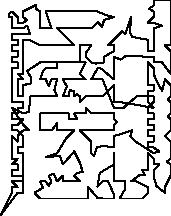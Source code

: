 unitsize(0.001cm);
// 56732.9
draw((200,400)--(0,0));
draw((0,0)--(300,400));
draw((300,400)--(400,400));
draw((400,400)--(400,500));
draw((400,500)--(400,800));
draw((400,800)--(400,900));
draw((400,900)--(400,1000));
draw((400,1000)--(400,1100));
draw((400,1100)--(300,1100));
draw((300,1100)--(300,1200));
draw((300,1200)--(400,1200));
draw((400,1200)--(400,1300));
draw((400,1300)--(400,1400));
draw((400,1400)--(300,1500));
draw((300,1500)--(200,1500));
draw((200,1500)--(200,1600));
draw((200,1600)--(300,1600));
draw((300,1600)--(400,1700));
draw((400,1700)--(300,1700));
draw((300,1700)--(200,1700));
draw((200,1700)--(200,1800));
draw((200,1800)--(300,1800));
draw((300,1800)--(300,1900));
draw((300,1900)--(400,1900));
draw((400,1900)--(400,2000));
draw((400,2000)--(300,2000));
draw((300,2000)--(200,2000));
draw((200,2000)--(200,2100));
draw((200,2100)--(200,2200));
draw((200,2200)--(200,2300));
draw((200,2300)--(200,2400));
draw((200,2400)--(200,2500));
draw((200,2500)--(200,2600));
draw((200,2600)--(300,2600));
draw((300,2600)--(300,2700));
draw((300,2700)--(200,2700));
draw((200,2700)--(200,2800));
draw((200,2800)--(300,2800));
draw((300,2800)--(300,2900));
draw((300,2900)--(200,2900));
draw((200,2900)--(200,3000));
draw((200,3000)--(300,3000));
draw((300,3000)--(300,3100));
draw((300,3100)--(200,3100));
draw((200,3100)--(200,3200));
draw((200,3200)--(300,3200));
draw((300,3200)--(400,3200));
draw((400,3200)--(520,3200));
draw((520,3200)--(469,3350));
draw((469,3350)--(400,3300));
draw((400,3300)--(300,3300));
draw((300,3300)--(200,3300));
draw((200,3300)--(200,3400));
draw((200,3400)--(200,3500));
draw((200,3500)--(150,3500));
draw((150,3500)--(150,3550));
draw((150,3550)--(200,3600));
draw((200,3600)--(300,3500));
draw((300,3500)--(300,3400));
draw((300,3400)--(400,3400));
draw((400,3400)--(469,3450));
draw((469,3450)--(400,3500));
draw((400,3500)--(400,3600));
draw((400,3600)--(620,3709));
draw((620,3709)--(620,3650));
draw((620,3650)--(700,3600));
draw((700,3600)--(700,3300));
draw((700,3300)--(800,3300));
draw((800,3300)--(900,3300));
draw((900,3300)--(800,3600));
draw((800,3600)--(900,3600));
draw((900,3600)--(1000,3600));
draw((1000,3600)--(1100,3600));
draw((1100,3600)--(1200,3600));
draw((1200,3600)--(1300,3600));
draw((1300,3600)--(1400,3600));
draw((1400,3600)--(1500,3600));
draw((1500,3600)--(1600,3600));
draw((1600,3600)--(1700,3600));
draw((1700,3600)--(1900,3520));
draw((1900,3520)--(2000,3500));
draw((2000,3500)--(1829,3450));
draw((1829,3450)--(1790,3330));
draw((1790,3330)--(1720,3409));
draw((1720,3409)--(1600,3300));
draw((1600,3300)--(1500,3300));
draw((1500,3300)--(1400,3300));
draw((1400,3300)--(1300,3300));
draw((1300,3300)--(1200,3300));
draw((1200,3300)--(1100,3300));
draw((1100,3300)--(1000,3300));
draw((1000,3300)--(1300,3000));
draw((1300,3000)--(1200,3000));
draw((1200,3000)--(1100,3000));
draw((1100,3000)--(1000,3000));
draw((1000,3000)--(900,3000));
draw((900,3000)--(800,3000));
draw((800,3000)--(700,3000));
draw((700,3000)--(500,3100));
draw((500,3100)--(400,3100));
draw((400,3100)--(400,3000));
draw((400,3000)--(400,2900));
draw((400,2900)--(400,2800));
draw((400,2800)--(400,2700));
draw((400,2700)--(400,2600));
draw((400,2600)--(400,2500));
draw((400,2500)--(300,2500));
draw((300,2500)--(400,2400));
draw((400,2400)--(300,2400));
draw((300,2400)--(300,2300));
draw((300,2300)--(300,2200));
draw((300,2200)--(300,2100));
draw((300,2100)--(400,2100));
draw((400,2100)--(400,2200));
draw((400,2200)--(400,2300));
draw((400,2300)--(540,2330));
draw((540,2330)--(540,2430));
draw((540,2430)--(469,2550));
draw((469,2550)--(700,2700));
draw((700,2700)--(800,2700));
draw((800,2700)--(900,2700));
draw((900,2700)--(1100,2700));
draw((1100,2700)--(1300,2700));
draw((1300,2700)--(1500,2700));
draw((1500,2700)--(1400,2500));
draw((1400,2500)--(1500,2400));
draw((1500,2400)--(1400,2400));
draw((1400,2400)--(1300,2400));
draw((1300,2400)--(1200,2400));
draw((1200,2400)--(1100,2400));
draw((1100,2400)--(1170,2280));
draw((1170,2280)--(1100,2100));
draw((1100,2100)--(1200,2100));
draw((1200,2100)--(1220,2210));
draw((1220,2210)--(1300,2200));
draw((1300,2200)--(1300,2100));
draw((1300,2100)--(1350,2140));
draw((1350,2140)--(1400,2100));
draw((1400,2100)--(1400,2000));
draw((1400,2000)--(1500,2100));
draw((1500,2100)--(1600,2100));
draw((1600,2100)--(1700,2100));
draw((1700,2100)--(1800,2100));
draw((1800,2100)--(2000,2300));
draw((2000,2300)--(2000,2200));
draw((2000,2200)--(2000,2100));
draw((2000,2100)--(2000,2000));
draw((2000,2000)--(2110,2000));
draw((2110,2000)--(2700,1900));
draw((2700,1900)--(2600,2000));
draw((2600,2000)--(2600,2200));
draw((2600,2200)--(2700,2200));
draw((2700,2200)--(2700,2300));
draw((2700,2300)--(2600,2300));
draw((2600,2300)--(2600,2400));
draw((2600,2400)--(2600,2500));
draw((2600,2500)--(2600,2600));
draw((2600,2600)--(2600,2700));
draw((2600,2700)--(2700,2600));
draw((2700,2600)--(2700,2500));
draw((2700,2500)--(2760,2360));
draw((2760,2360)--(2850,2200));
draw((2850,2200)--(2900,2400));
draw((2900,2400)--(3000,2300));
draw((3000,2300)--(3000,2200));
draw((3000,2200)--(3000,2100));
draw((3000,2100)--(2950,2050));
draw((2950,2050)--(3000,2000));
draw((3000,2000)--(3000,1900));
draw((3000,1900)--(3000,1800));
draw((3000,1800)--(2950,1750));
draw((2950,1750)--(3000,1700));
draw((3000,1700)--(3000,1600));
draw((3000,1600)--(3000,1500));
draw((3000,1500)--(2900,1400));
draw((2900,1400)--(3000,1300));
draw((3000,1300)--(3000,1200));
draw((3000,1200)--(3000,1100));
draw((3000,1100)--(3000,1000));
draw((3000,1000)--(2930,950));
draw((2930,950)--(3000,900));
draw((3000,900)--(3000,800));
draw((3000,800)--(3000,700));
draw((3000,700)--(2900,500));
draw((2900,500)--(2900,400));
draw((2900,400)--(2750,520));
draw((2750,520)--(2700,700));
draw((2700,700)--(2700,800));
draw((2700,800)--(2800,900));
draw((2800,900)--(2700,900));
draw((2700,900)--(2700,1000));
draw((2700,1000)--(2600,1100));
draw((2600,1100)--(2600,1000));
draw((2600,1000)--(2600,900));
draw((2600,900)--(2600,800));
draw((2600,800)--(2500,800));
draw((2500,800)--(2550,710));
draw((2550,710)--(2450,710));
draw((2450,710)--(2300,600));
draw((2300,600)--(2400,600));
draw((2400,600)--(2600,500));
draw((2600,500)--(2600,400));
draw((2600,400)--(2500,300));
draw((2500,300)--(2400,300));
draw((2400,300)--(2300,300));
draw((2300,300)--(2200,300));
draw((2200,300)--(2100,300));
draw((2100,300)--(2200,469));
draw((2200,469)--(2200,600));
draw((2200,600)--(2100,600));
draw((2100,600)--(2000,600));
draw((2000,600)--(2000,800));
draw((2000,800)--(2000,1000));
draw((2000,1000)--(2000,1100));
draw((2000,1100)--(2000,900));
draw((2000,900)--(1750,750));
draw((1750,750)--(1710,510));
draw((1710,510)--(1800,600));
draw((1800,600)--(1900,600));
draw((1900,600)--(2000,370));
draw((2000,370)--(2000,300));
draw((2000,300)--(1900,300));
draw((1900,300)--(1800,300));
draw((1800,300)--(1710,310));
draw((1710,310)--(1550,500));
draw((1550,500)--(1550,300));
draw((1550,300)--(1400,300));
draw((1400,300)--(1300,300));
draw((1300,300)--(1200,300));
draw((1200,300)--(1100,300));
draw((1100,300)--(1000,300));
draw((1000,300)--(900,300));
draw((900,300)--(800,300));
draw((800,300)--(700,300));
draw((700,300)--(600,400));
draw((600,400)--(750,490));
draw((750,490)--(700,600));
draw((700,600)--(800,600));
draw((800,600)--(850,520));
draw((850,520)--(900,600));
draw((900,600)--(850,700));
draw((850,700)--(939,740));
draw((939,740)--(1000,600));
draw((1000,600)--(1100,700));
draw((1100,700)--(1100,600));
draw((1100,600)--(1200,600));
draw((1200,600)--(1300,600));
draw((1300,600)--(1400,600));
draw((1400,600)--(1300,700));
draw((1300,700)--(1350,750));
draw((1350,750)--(1450,770));
draw((1450,770)--(1400,930));
draw((1400,930)--(1300,1130));
draw((1300,1130)--(1100,900));
draw((1100,900)--(1050,1050));
draw((1050,1050)--(800,1030));
draw((800,1030)--(1000,1100));
draw((1000,1100)--(1150,1350));
draw((1150,1350)--(1300,1500));
draw((1300,1500)--(1200,1500));
draw((1200,1500)--(1100,1500));
draw((1100,1500)--(1000,1500));
draw((1000,1500)--(1000,1629));
draw((1000,1629)--(900,1500));
draw((900,1500)--(800,1500));
draw((800,1500)--(700,1500));
draw((700,1500)--(700,1600));
draw((700,1600)--(700,1800));
draw((700,1800)--(800,1800));
draw((800,1800)--(900,1800));
draw((900,1800)--(1000,1800));
draw((1000,1800)--(1100,1800));
draw((1100,1800)--(1200,1800));
draw((1200,1800)--(1200,1700));
draw((1200,1700)--(1350,1700));
draw((1350,1700)--(1300,1800));
draw((1300,1800)--(1400,1800));
draw((1400,1800)--(1500,1800));
draw((1500,1800)--(1500,1900));
draw((1500,1900)--(1550,1850));
draw((1550,1850)--(1600,1800));
draw((1600,1800)--(1700,1800));
draw((1700,1800)--(1800,1800));
draw((1800,1800)--(2000,1800));
draw((2000,1800)--(2000,1700));
draw((2000,1700)--(2060,1650));
draw((2060,1650)--(2000,1600));
draw((2000,1600)--(2000,1500));
draw((2000,1500)--(1800,1500));
draw((1800,1500)--(1700,1500));
draw((1700,1500)--(1600,1500));
draw((1600,1500)--(1500,1500));
draw((1500,1500)--(1400,1500));
draw((1400,1500)--(1600,1300));
draw((1600,1300)--(1600,1100));
draw((1600,1100)--(1650,1050));
draw((1650,1050)--(1700,1200));
draw((1700,1200)--(1800,1230));
draw((1800,1230)--(2000,1200));
draw((2000,1200)--(2000,1300));
draw((2000,1300)--(2000,1400));
draw((2000,1400)--(2320,1500));
draw((2320,1500)--(2290,1400));
draw((2290,1400)--(2390,1300));
draw((2390,1300)--(2700,1100));
draw((2700,1100)--(2800,1130));
draw((2800,1130)--(2700,1200));
draw((2700,1200)--(2600,1200));
draw((2600,1200)--(2600,1300));
draw((2600,1300)--(2700,1300));
draw((2700,1300)--(2700,1400));
draw((2700,1400)--(2600,1400));
draw((2600,1400)--(2600,1500));
draw((2600,1500)--(2700,1500));
draw((2700,1500)--(2700,1600));
draw((2700,1600)--(2600,1600));
draw((2600,1600)--(2600,1700));
draw((2600,1700)--(2700,1700));
draw((2700,1700)--(2700,1800));
draw((2700,1800)--(2600,1800));
draw((2600,1800)--(2600,1900));
draw((2600,1900)--(2700,2000));
draw((2700,2000)--(2700,2100));
draw((2700,2100)--(2600,2100));
draw((2600,2100)--(2400,2100));
draw((2400,2100)--(2170,1900));
draw((2170,1900)--(2000,1900));
draw((2000,1900)--(1800,2400));
draw((1800,2400)--(1700,2400));
draw((1700,2400)--(1600,2400));
draw((1600,2400)--(1720,2610));
draw((1720,2610)--(1790,2580));
draw((1790,2580)--(2000,2400));
draw((2000,2400)--(2000,2500));
draw((2000,2500)--(2000,2600));
draw((2000,2600)--(2000,2700));
draw((2000,2700)--(2000,2800));
draw((2000,2800)--(2120,2750));
draw((2120,2750)--(2220,2820));
draw((2220,2820)--(2600,2800));
draw((2600,2800)--(2700,2800));
draw((2700,2800)--(2700,2700));
draw((2700,2700)--(2850,2700));
draw((2850,2700)--(3000,2500));
draw((3000,2500)--(3000,2600));
draw((3000,2600)--(3000,2700));
draw((3000,2700)--(3000,2800));
draw((3000,2800)--(3000,2900));
draw((3000,2900)--(2900,3000));
draw((2900,3000)--(3000,3000));
draw((3000,3000)--(3000,3100));
draw((3000,3100)--(3000,3200));
draw((3000,3200)--(3000,3300));
draw((3000,3300)--(3000,3400));
draw((3000,3400)--(3000,3500));
draw((3000,3500)--(3000,3600));
draw((3000,3600)--(3000,3700));
draw((3000,3700)--(3000,3800));
draw((3000,3800)--(2700,3800));
draw((2700,3800)--(2700,3700));
draw((2700,3700)--(2620,3650));
draw((2620,3650)--(2700,3600));
draw((2700,3600)--(2700,3500));
draw((2700,3500)--(2600,3400));
draw((2600,3400)--(2700,3400));
draw((2700,3400)--(2850,3350));
draw((2850,3350)--(2700,3300));
draw((2700,3300)--(2700,3200));
draw((2700,3200)--(2700,3100));
draw((2700,3100)--(2700,3000));
draw((2700,3000)--(2700,2900));
draw((2700,2900)--(2600,2900));
draw((2600,2900)--(2600,3000));
draw((2600,3000)--(2600,3100));
draw((2600,3100)--(2320,3150));
draw((2320,3150)--(2280,3250));
draw((2280,3250)--(2300,3400));
draw((2300,3400)--(2300,3500));
draw((2300,3500)--(2200,3200));
draw((2200,3200)--(2150,3250));
draw((2150,3250)--(2100,3200));
draw((2100,3200)--(2050,3150));
draw((2050,3150)--(2000,3100));
draw((2000,3100)--(1900,3000));
draw((1900,3000)--(2000,3000));
draw((2000,3000)--(2000,2900));
draw((2000,2900)--(1829,2800));
draw((1829,2800)--(1829,2700));
draw((1829,2700)--(1690,2680));
draw((1690,2680)--(1600,2700));
draw((1600,2700)--(1500,2800));
draw((1500,2800)--(1500,2860));
draw((1500,2860)--(1600,3000));
draw((1600,3000)--(1500,3000));
draw((1500,3000)--(1400,3000));
draw((1400,3000)--(1400,2900));
draw((1400,2900)--(1400,2820));
draw((1400,2820)--(1400,2700));
draw((1400,2700)--(1200,2700));
draw((1200,2700)--(1000,2700));
draw((1000,2700)--(1000,2600));
draw((1000,2600)--(910,2600));
draw((910,2600)--(800,2600));
draw((800,2600)--(750,2550));
draw((750,2550)--(700,2400));
draw((700,2400)--(800,2400));
draw((800,2400)--(850,2280));
draw((850,2280)--(900,2400));
draw((900,2400)--(1000,2400));
draw((1000,2400)--(950,2220));
draw((950,2220)--(1000,2100));
draw((1000,2100)--(900,2100));
draw((900,2100)--(800,2100));
draw((800,2100)--(700,2100));
draw((700,2100)--(530,2100));
draw((530,2100)--(500,1829));
draw((500,1829)--(400,1800));
draw((400,1800)--(200,1900));
draw((200,1900)--(400,1600));
draw((400,1600)--(500,1500));
draw((500,1500)--(400,1500));
draw((400,1500)--(300,1400));
draw((300,1400)--(300,1300));
draw((300,1300)--(200,1400));
draw((200,1400)--(200,1300));
draw((200,1300)--(200,1200));
draw((200,1200)--(200,1100));
draw((200,1100)--(200,1000));
draw((200,1000)--(300,1000));
draw((300,1000)--(200,900));
draw((200,900)--(300,900));
draw((300,900)--(300,800));
draw((300,800)--(200,800));
draw((200,800)--(200,700));
draw((200,700)--(300,700));
draw((300,700)--(400,700));
draw((400,700)--(400,600));
draw((400,600)--(300,600));
draw((300,600)--(200,600));
draw((200,600)--(300,500));
draw((300,500)--(200,500));
draw((200,500)--(200,400));
